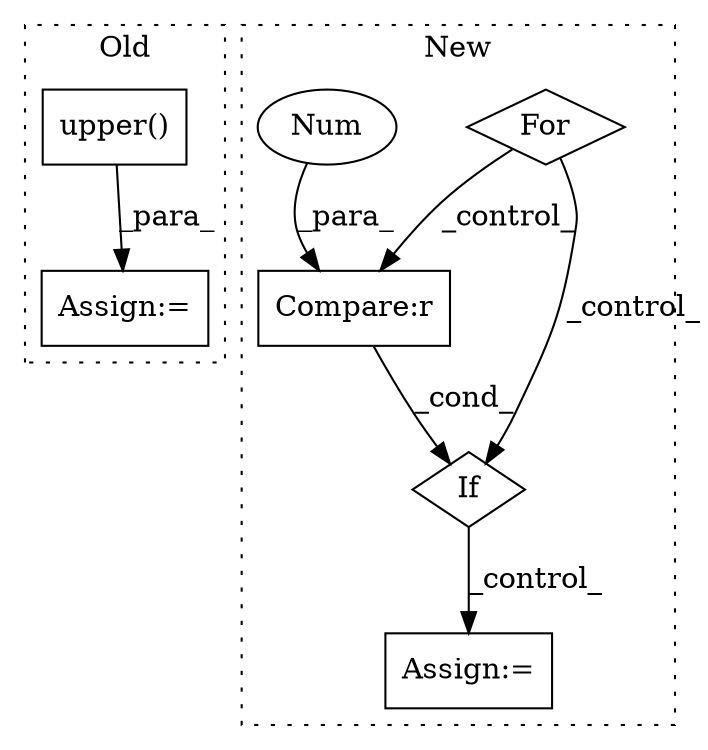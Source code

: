 digraph G {
subgraph cluster0 {
1 [label="upper()" a="75" s="2576" l="20" shape="box"];
6 [label="Assign:=" a="68" s="2773" l="3" shape="box"];
label = "Old";
style="dotted";
}
subgraph cluster1 {
2 [label="If" a="96" s="2424" l="3" shape="diamond"];
3 [label="Assign:=" a="68" s="2483" l="3" shape="box"];
4 [label="For" a="107" s="2237,2265" l="4,18" shape="diamond"];
5 [label="Compare:r" a="40" s="2427" l="18" shape="box"];
7 [label="Num" a="76" s="2444" l="1" shape="ellipse"];
label = "New";
style="dotted";
}
1 -> 6 [label="_para_"];
2 -> 3 [label="_control_"];
4 -> 2 [label="_control_"];
4 -> 5 [label="_control_"];
5 -> 2 [label="_cond_"];
7 -> 5 [label="_para_"];
}
